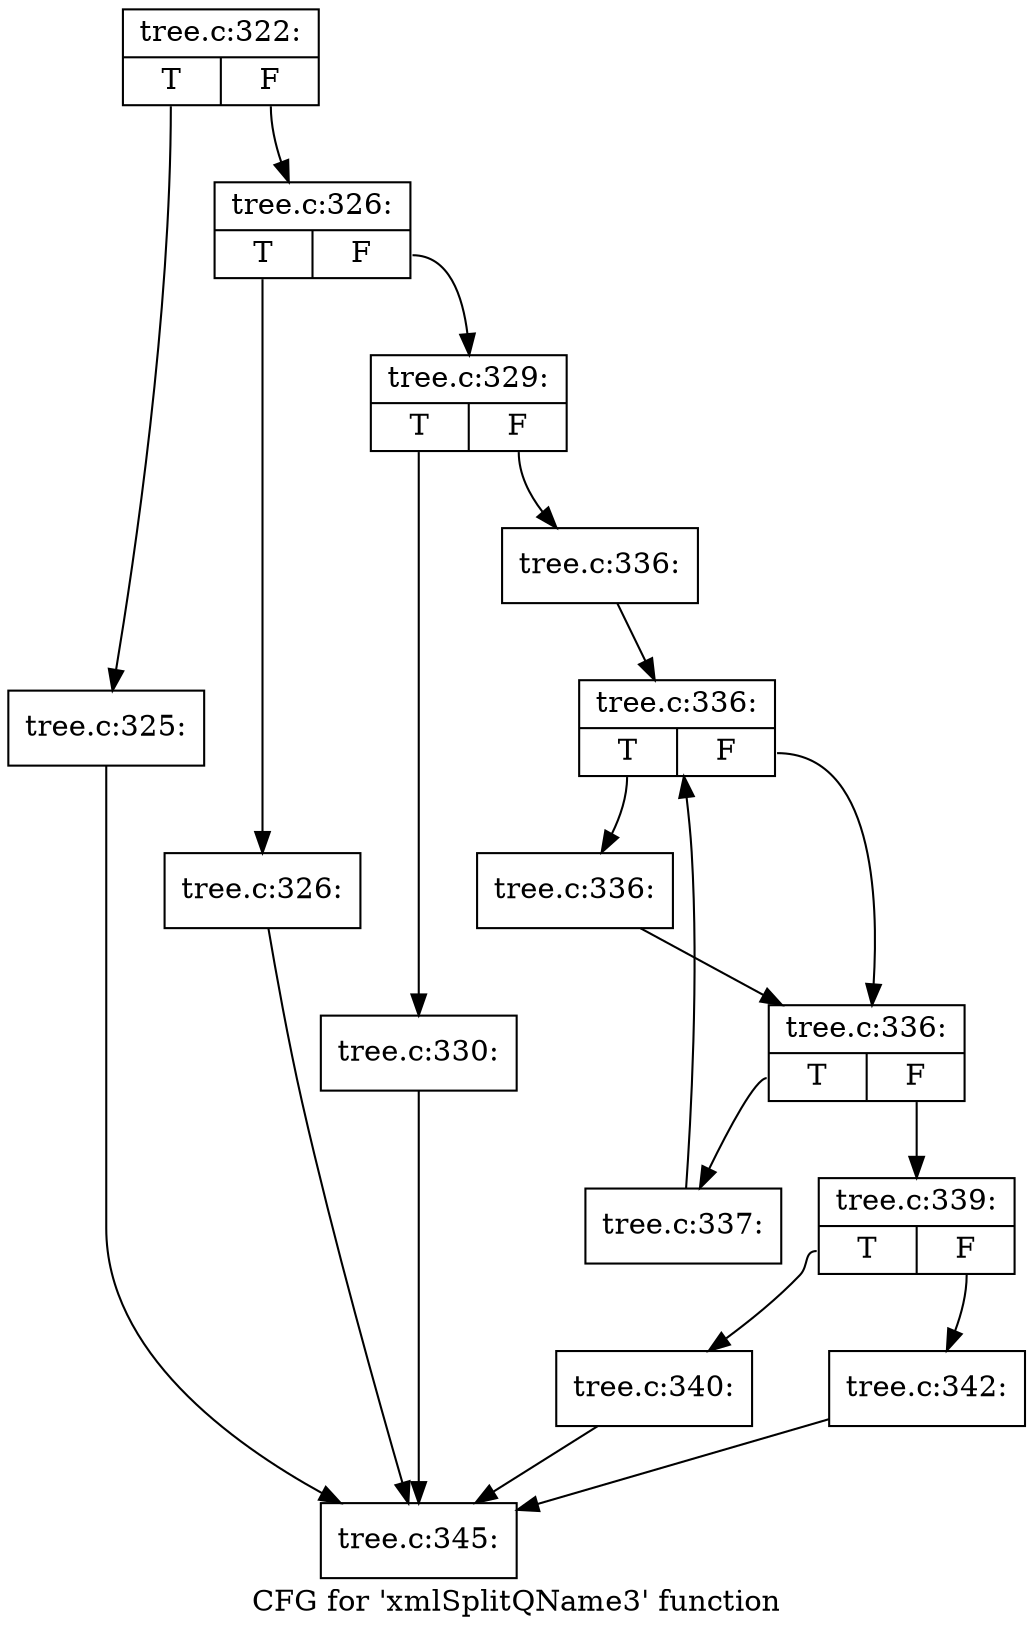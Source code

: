 digraph "CFG for 'xmlSplitQName3' function" {
	label="CFG for 'xmlSplitQName3' function";

	Node0x4195fe0 [shape=record,label="{tree.c:322:|{<s0>T|<s1>F}}"];
	Node0x4195fe0:s0 -> Node0x41a3b20;
	Node0x4195fe0:s1 -> Node0x41a3b70;
	Node0x41a3b20 [shape=record,label="{tree.c:325:}"];
	Node0x41a3b20 -> Node0x41a3140;
	Node0x41a3b70 [shape=record,label="{tree.c:326:|{<s0>T|<s1>F}}"];
	Node0x41a3b70:s0 -> Node0x41a3fa0;
	Node0x41a3b70:s1 -> Node0x41a3ff0;
	Node0x41a3fa0 [shape=record,label="{tree.c:326:}"];
	Node0x41a3fa0 -> Node0x41a3140;
	Node0x41a3ff0 [shape=record,label="{tree.c:329:|{<s0>T|<s1>F}}"];
	Node0x41a3ff0:s0 -> Node0x41a4480;
	Node0x41a3ff0:s1 -> Node0x41a44d0;
	Node0x41a4480 [shape=record,label="{tree.c:330:}"];
	Node0x41a4480 -> Node0x41a3140;
	Node0x41a44d0 [shape=record,label="{tree.c:336:}"];
	Node0x41a44d0 -> Node0x41a4a40;
	Node0x41a4a40 [shape=record,label="{tree.c:336:|{<s0>T|<s1>F}}"];
	Node0x41a4a40:s0 -> Node0x41a4d30;
	Node0x41a4a40:s1 -> Node0x41a4ce0;
	Node0x41a4d30 [shape=record,label="{tree.c:336:}"];
	Node0x41a4d30 -> Node0x41a4ce0;
	Node0x41a4ce0 [shape=record,label="{tree.c:336:|{<s0>T|<s1>F}}"];
	Node0x41a4ce0:s0 -> Node0x41a5610;
	Node0x41a4ce0:s1 -> Node0x41a4c60;
	Node0x41a5610 [shape=record,label="{tree.c:337:}"];
	Node0x41a5610 -> Node0x41a4a40;
	Node0x41a4c60 [shape=record,label="{tree.c:339:|{<s0>T|<s1>F}}"];
	Node0x41a4c60:s0 -> Node0x41a5920;
	Node0x41a4c60:s1 -> Node0x41a5970;
	Node0x41a5920 [shape=record,label="{tree.c:340:}"];
	Node0x41a5920 -> Node0x41a3140;
	Node0x41a5970 [shape=record,label="{tree.c:342:}"];
	Node0x41a5970 -> Node0x41a3140;
	Node0x41a3140 [shape=record,label="{tree.c:345:}"];
}
